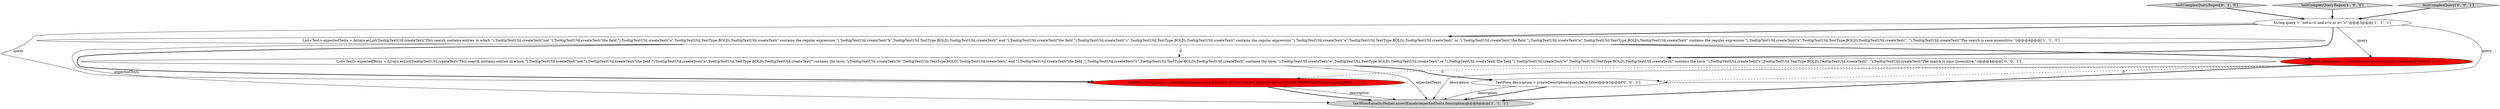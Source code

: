 digraph {
2 [style = filled, label = "List<Text> expectedTexts = Arrays.asList(TooltipTextUtil.createText(\"This search contains entries in which \"),TooltipTextUtil.createText(\"not \"),TooltipTextUtil.createText(\"the field \"),TooltipTextUtil.createText(\"a\",TooltipTextUtil.TextType.BOLD),TooltipTextUtil.createText(\" contains the regular expression \"),TooltipTextUtil.createText(\"b\",TooltipTextUtil.TextType.BOLD),TooltipTextUtil.createText(\" and \"),TooltipTextUtil.createText(\"the field \"),TooltipTextUtil.createText(\"c\",TooltipTextUtil.TextType.BOLD),TooltipTextUtil.createText(\" contains the regular expression \"),TooltipTextUtil.createText(\"e\",TooltipTextUtil.TextType.BOLD),TooltipTextUtil.createText(\" or \"),TooltipTextUtil.createText(\"the field \"),TooltipTextUtil.createText(\"e\",TooltipTextUtil.TextType.BOLD),TooltipTextUtil.createText(\" contains the regular expression \"),TooltipTextUtil.createText(\"x\",TooltipTextUtil.TextType.BOLD),TooltipTextUtil.createText(\". \"),TooltipTextUtil.createText(\"The search is case insensitive.\"))@@@4@@@['1', '1', '0']", fillcolor = white, shape = ellipse image = "AAA0AAABBB1BBB"];
0 [style = filled, label = "String query = \"not a=b and c=e or e=\"x\"\"@@@3@@@['1', '1', '1']", fillcolor = white, shape = ellipse image = "AAA0AAABBB1BBB"];
5 [style = filled, label = "TextFlow description = createDescription(query,EnumSet.of(SearchRules.SearchFlags.REGULAR_EXPRESSION))@@@5@@@['0', '1', '0']", fillcolor = red, shape = ellipse image = "AAA1AAABBB2BBB"];
4 [style = filled, label = "TextFlowEqualityHelper.assertEquals(expectedTexts,description)@@@6@@@['1', '1', '1']", fillcolor = lightgray, shape = ellipse image = "AAA0AAABBB1BBB"];
6 [style = filled, label = "testComplexQueryRegex['0', '1', '0']", fillcolor = lightgray, shape = diamond image = "AAA0AAABBB2BBB"];
8 [style = filled, label = "List<Text> expectedTexts = Arrays.asList(TooltipTextUtil.createText(\"This search contains entries in which \"),TooltipTextUtil.createText(\"not \"),TooltipTextUtil.createText(\"the field \"),TooltipTextUtil.createText(\"a\",TooltipTextUtil.TextType.BOLD),TooltipTextUtil.createText(\" contains the term \"),TooltipTextUtil.createText(\"b\",TooltipTextUtil.TextType.BOLD),TooltipTextUtil.createText(\" and \"),TooltipTextUtil.createText(\"the field \"),TooltipTextUtil.createText(\"c\",TooltipTextUtil.TextType.BOLD),TooltipTextUtil.createText(\" contains the term \"),TooltipTextUtil.createText(\"e\",TooltipTextUtil.TextType.BOLD),TooltipTextUtil.createText(\" or \"),TooltipTextUtil.createText(\"the field \"),TooltipTextUtil.createText(\"e\",TooltipTextUtil.TextType.BOLD),TooltipTextUtil.createText(\" contains the term \"),TooltipTextUtil.createText(\"x\",TooltipTextUtil.TextType.BOLD),TooltipTextUtil.createText(\". \"),TooltipTextUtil.createText(\"The search is case insensitive.\"))@@@4@@@['0', '0', '1']", fillcolor = white, shape = ellipse image = "AAA0AAABBB3BBB"];
1 [style = filled, label = "testComplexQueryRegex['1', '0', '0']", fillcolor = lightgray, shape = diamond image = "AAA0AAABBB1BBB"];
9 [style = filled, label = "TextFlow description = createDescription(query,false,false)@@@5@@@['0', '0', '1']", fillcolor = white, shape = ellipse image = "AAA0AAABBB3BBB"];
7 [style = filled, label = "testComplexQuery['0', '0', '1']", fillcolor = lightgray, shape = diamond image = "AAA0AAABBB3BBB"];
3 [style = filled, label = "TextFlow description = createDescription(query,false,true)@@@5@@@['1', '0', '0']", fillcolor = red, shape = ellipse image = "AAA1AAABBB1BBB"];
3->5 [style = dashed, label="0"];
9->4 [style = bold, label=""];
2->3 [style = bold, label=""];
0->2 [style = bold, label=""];
0->9 [style = solid, label="query"];
0->3 [style = solid, label="query"];
7->0 [style = bold, label=""];
6->0 [style = bold, label=""];
1->0 [style = bold, label=""];
0->5 [style = solid, label="query"];
2->8 [style = dashed, label="0"];
3->4 [style = bold, label=""];
2->4 [style = solid, label="expectedTexts"];
3->9 [style = dashed, label="0"];
5->4 [style = bold, label=""];
0->8 [style = bold, label=""];
8->9 [style = bold, label=""];
5->4 [style = solid, label="description"];
3->4 [style = solid, label="description"];
9->4 [style = solid, label="description"];
2->5 [style = bold, label=""];
8->4 [style = solid, label="expectedTexts"];
}

